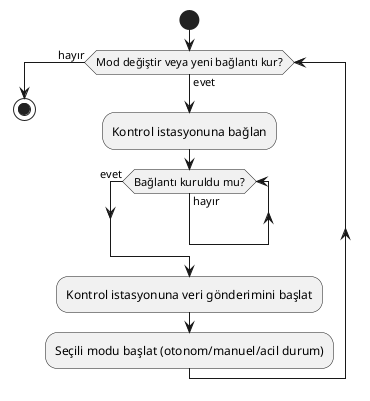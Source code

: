 @startuml main drone

start

while (Mod değiştir veya yeni bağlantı kur?) is (evet)
:Kontrol istasyonuna bağlan;
while (Bağlantı kuruldu mu?) is (hayır)
endwhile (evet)
:Kontrol istasyonuna veri gönderimini başlat;
:Seçili modu başlat (otonom/manuel/acil durum);
endwhile (hayır)

stop
@enduml
